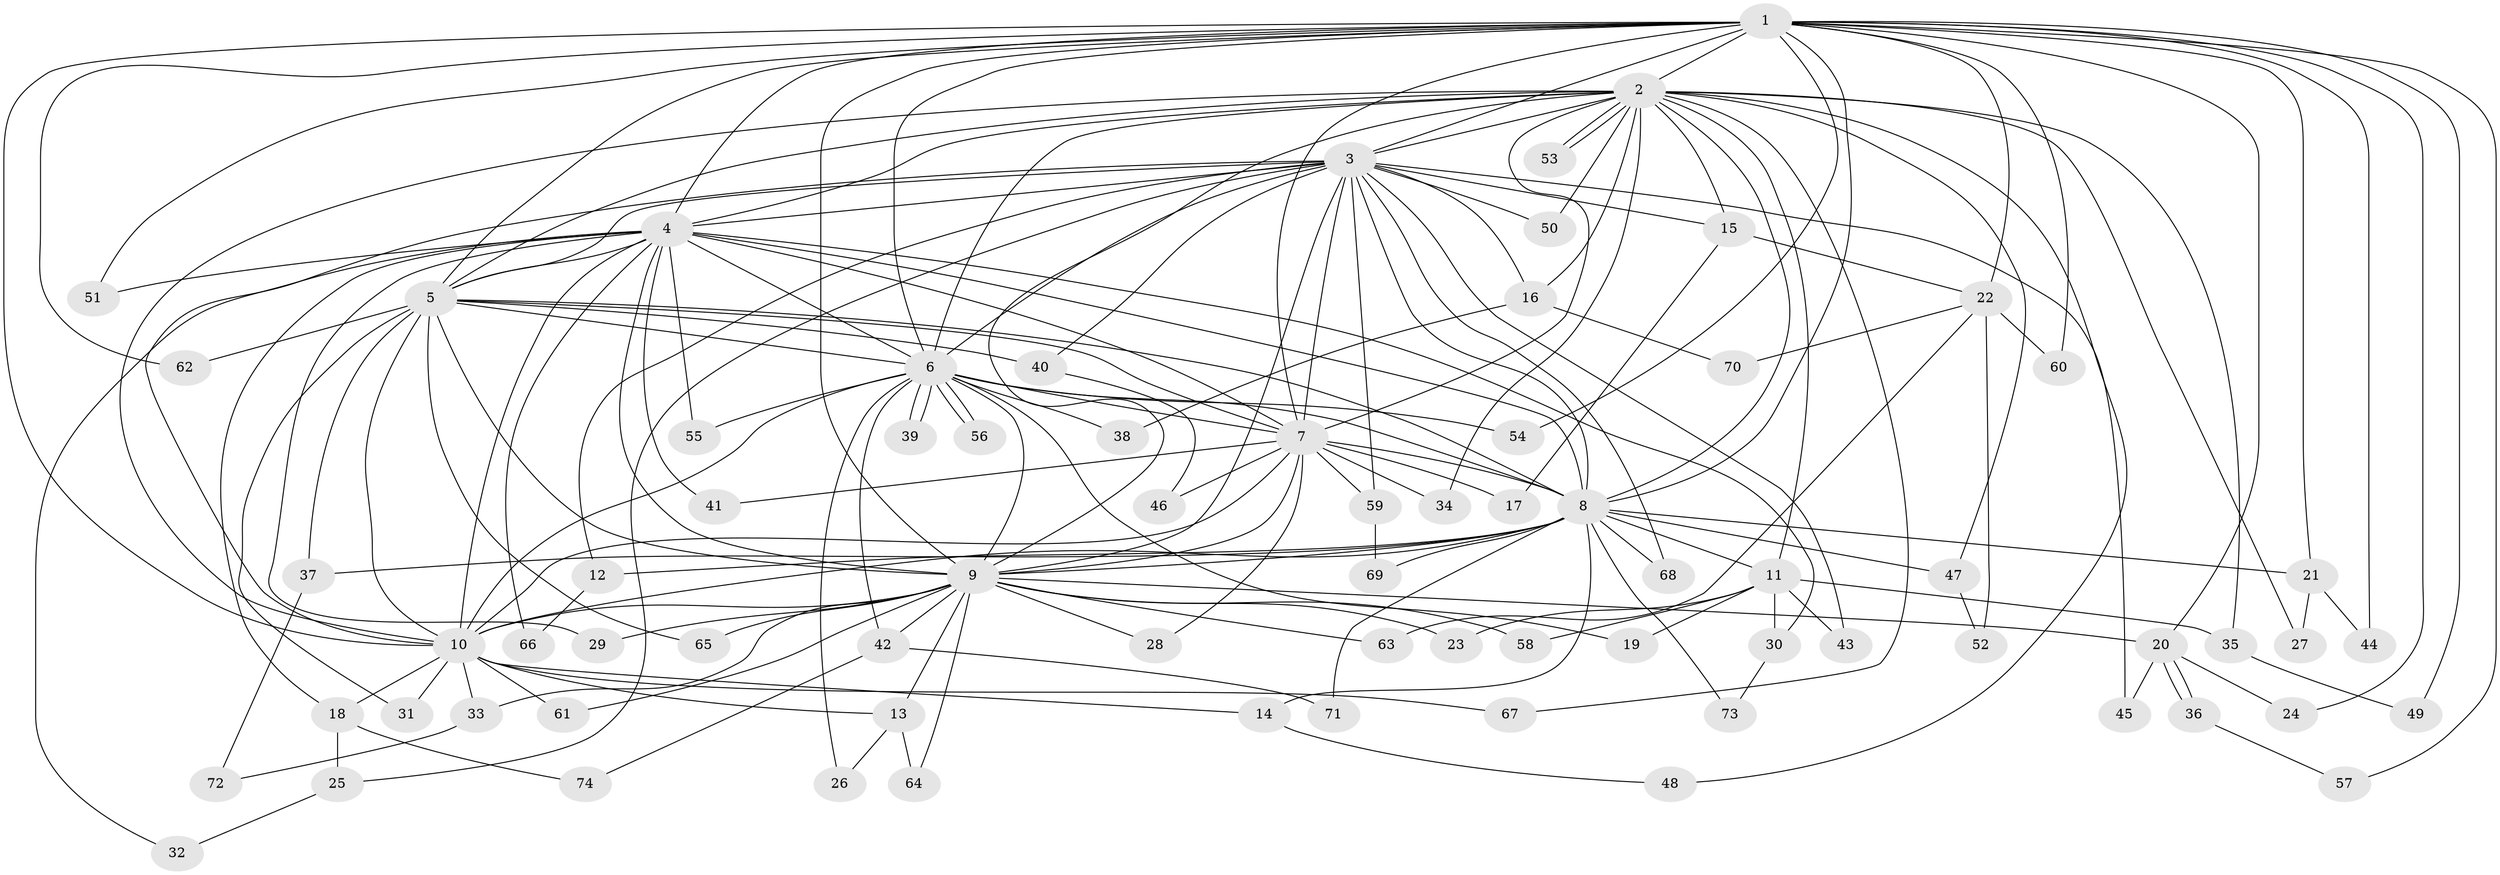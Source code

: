 // Generated by graph-tools (version 1.1) at 2025/11/02/27/25 16:11:06]
// undirected, 74 vertices, 173 edges
graph export_dot {
graph [start="1"]
  node [color=gray90,style=filled];
  1;
  2;
  3;
  4;
  5;
  6;
  7;
  8;
  9;
  10;
  11;
  12;
  13;
  14;
  15;
  16;
  17;
  18;
  19;
  20;
  21;
  22;
  23;
  24;
  25;
  26;
  27;
  28;
  29;
  30;
  31;
  32;
  33;
  34;
  35;
  36;
  37;
  38;
  39;
  40;
  41;
  42;
  43;
  44;
  45;
  46;
  47;
  48;
  49;
  50;
  51;
  52;
  53;
  54;
  55;
  56;
  57;
  58;
  59;
  60;
  61;
  62;
  63;
  64;
  65;
  66;
  67;
  68;
  69;
  70;
  71;
  72;
  73;
  74;
  1 -- 2;
  1 -- 3;
  1 -- 4;
  1 -- 5;
  1 -- 6;
  1 -- 7;
  1 -- 8;
  1 -- 9;
  1 -- 10;
  1 -- 20;
  1 -- 21;
  1 -- 22;
  1 -- 24;
  1 -- 44;
  1 -- 49;
  1 -- 51;
  1 -- 54;
  1 -- 57;
  1 -- 60;
  1 -- 62;
  2 -- 3;
  2 -- 4;
  2 -- 5;
  2 -- 6;
  2 -- 7;
  2 -- 8;
  2 -- 9;
  2 -- 10;
  2 -- 11;
  2 -- 15;
  2 -- 16;
  2 -- 27;
  2 -- 34;
  2 -- 35;
  2 -- 47;
  2 -- 48;
  2 -- 50;
  2 -- 53;
  2 -- 53;
  2 -- 67;
  3 -- 4;
  3 -- 5;
  3 -- 6;
  3 -- 7;
  3 -- 8;
  3 -- 9;
  3 -- 10;
  3 -- 12;
  3 -- 15;
  3 -- 16;
  3 -- 25;
  3 -- 40;
  3 -- 43;
  3 -- 45;
  3 -- 50;
  3 -- 59;
  3 -- 68;
  4 -- 5;
  4 -- 6;
  4 -- 7;
  4 -- 8;
  4 -- 9;
  4 -- 10;
  4 -- 18;
  4 -- 29;
  4 -- 30;
  4 -- 32;
  4 -- 41;
  4 -- 51;
  4 -- 55;
  4 -- 66;
  5 -- 6;
  5 -- 7;
  5 -- 8;
  5 -- 9;
  5 -- 10;
  5 -- 31;
  5 -- 37;
  5 -- 40;
  5 -- 62;
  5 -- 65;
  6 -- 7;
  6 -- 8;
  6 -- 9;
  6 -- 10;
  6 -- 19;
  6 -- 26;
  6 -- 38;
  6 -- 39;
  6 -- 39;
  6 -- 42;
  6 -- 54;
  6 -- 55;
  6 -- 56;
  6 -- 56;
  7 -- 8;
  7 -- 9;
  7 -- 10;
  7 -- 17;
  7 -- 28;
  7 -- 34;
  7 -- 41;
  7 -- 46;
  7 -- 59;
  8 -- 9;
  8 -- 10;
  8 -- 11;
  8 -- 12;
  8 -- 14;
  8 -- 21;
  8 -- 37;
  8 -- 47;
  8 -- 68;
  8 -- 69;
  8 -- 71;
  8 -- 73;
  9 -- 10;
  9 -- 13;
  9 -- 20;
  9 -- 23;
  9 -- 28;
  9 -- 29;
  9 -- 33;
  9 -- 42;
  9 -- 58;
  9 -- 61;
  9 -- 63;
  9 -- 64;
  9 -- 65;
  10 -- 13;
  10 -- 14;
  10 -- 18;
  10 -- 31;
  10 -- 33;
  10 -- 61;
  10 -- 67;
  11 -- 19;
  11 -- 23;
  11 -- 30;
  11 -- 35;
  11 -- 43;
  11 -- 58;
  12 -- 66;
  13 -- 26;
  13 -- 64;
  14 -- 48;
  15 -- 17;
  15 -- 22;
  16 -- 38;
  16 -- 70;
  18 -- 25;
  18 -- 74;
  20 -- 24;
  20 -- 36;
  20 -- 36;
  20 -- 45;
  21 -- 27;
  21 -- 44;
  22 -- 52;
  22 -- 60;
  22 -- 63;
  22 -- 70;
  25 -- 32;
  30 -- 73;
  33 -- 72;
  35 -- 49;
  36 -- 57;
  37 -- 72;
  40 -- 46;
  42 -- 71;
  42 -- 74;
  47 -- 52;
  59 -- 69;
}
